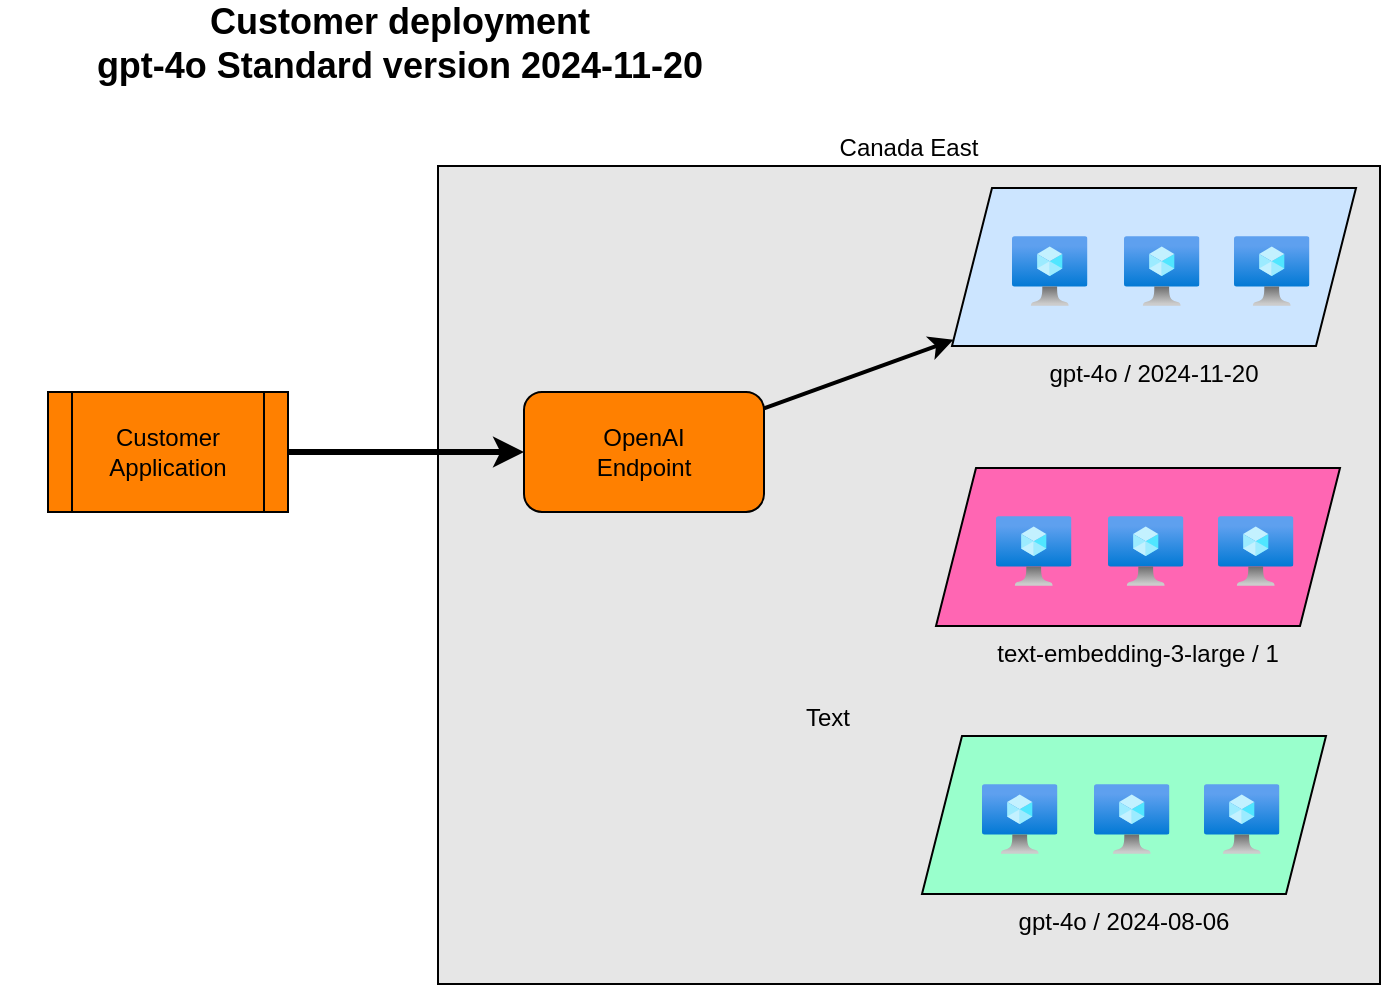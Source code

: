 <mxfile>
    <diagram id="T36c5iZK4-yAz2EWMxFc" name="Page-1">
        <mxGraphModel dx="1057" dy="779" grid="0" gridSize="10" guides="1" tooltips="1" connect="1" arrows="1" fold="1" page="1" pageScale="1" pageWidth="850" pageHeight="1100" background="#ffffff" math="0" shadow="0">
            <root>
                <mxCell id="0"/>
                <mxCell id="1" parent="0"/>
                <mxCell id="39" value="Canada East" style="rounded=0;whiteSpace=wrap;html=1;fillColor=#E6E6E6;strokeColor=#000000;labelPosition=center;verticalLabelPosition=top;align=center;verticalAlign=bottom;fontColor=#000000;" parent="1" vertex="1">
                    <mxGeometry x="229" y="126" width="471" height="409" as="geometry"/>
                </mxCell>
                <mxCell id="60" style="edgeStyle=none;html=1;fontSize=18;fontColor=#000000;strokeColor=#000000;strokeWidth=2;" edge="1" parent="1" source="40" target="43">
                    <mxGeometry relative="1" as="geometry"/>
                </mxCell>
                <mxCell id="40" value="OpenAI&lt;br&gt;Endpoint" style="rounded=1;whiteSpace=wrap;html=1;strokeColor=#000000;fontColor=#000000;fillColor=#FF8000;" parent="1" vertex="1">
                    <mxGeometry x="272" y="239" width="120" height="60" as="geometry"/>
                </mxCell>
                <mxCell id="41" style="edgeStyle=none;html=1;strokeColor=#000000;strokeWidth=3;fontColor=#000000;" parent="1" source="42" target="40" edge="1">
                    <mxGeometry relative="1" as="geometry"/>
                </mxCell>
                <mxCell id="42" value="Customer&lt;br&gt;Application" style="shape=process;whiteSpace=wrap;html=1;backgroundOutline=1;strokeColor=#000000;fontColor=#000000;fillColor=#FF8000;" parent="1" vertex="1">
                    <mxGeometry x="34" y="239" width="120" height="60" as="geometry"/>
                </mxCell>
                <mxCell id="43" value="gpt-4o / 2024-11-20" style="shape=parallelogram;perimeter=parallelogramPerimeter;whiteSpace=wrap;html=1;fixedSize=1;fillColor=#CCE5FF;strokeColor=#000000;fontColor=#000000;labelPosition=center;verticalLabelPosition=bottom;align=center;verticalAlign=top;" parent="1" vertex="1">
                    <mxGeometry x="486" y="137" width="202" height="79" as="geometry"/>
                </mxCell>
                <mxCell id="44" value="" style="aspect=fixed;html=1;points=[];align=center;image;fontSize=12;image=img/lib/azure2/compute/Virtual_Machine.svg;strokeColor=#000000;fontColor=#000000;fillColor=#FF66B3;" parent="1" vertex="1">
                    <mxGeometry x="516" y="161" width="37.73" height="35" as="geometry"/>
                </mxCell>
                <mxCell id="45" value="" style="aspect=fixed;html=1;points=[];align=center;image;fontSize=12;image=img/lib/azure2/compute/Virtual_Machine.svg;strokeColor=#000000;fontColor=#000000;fillColor=#FF66B3;" parent="1" vertex="1">
                    <mxGeometry x="572" y="161" width="37.73" height="35" as="geometry"/>
                </mxCell>
                <mxCell id="46" value="" style="aspect=fixed;html=1;points=[];align=center;image;fontSize=12;image=img/lib/azure2/compute/Virtual_Machine.svg;strokeColor=#000000;fontColor=#000000;fillColor=#FF66B3;" parent="1" vertex="1">
                    <mxGeometry x="627" y="161" width="37.73" height="35" as="geometry"/>
                </mxCell>
                <mxCell id="47" value="text-embedding-3-large / 1" style="shape=parallelogram;perimeter=parallelogramPerimeter;whiteSpace=wrap;html=1;fixedSize=1;fillColor=#FF66B3;strokeColor=#000000;fontColor=#000000;labelPosition=center;verticalLabelPosition=bottom;align=center;verticalAlign=top;" parent="1" vertex="1">
                    <mxGeometry x="478" y="277" width="202" height="79" as="geometry"/>
                </mxCell>
                <mxCell id="48" value="" style="aspect=fixed;html=1;points=[];align=center;image;fontSize=12;image=img/lib/azure2/compute/Virtual_Machine.svg;strokeColor=#000000;fontColor=#000000;fillColor=#FF66B3;" parent="1" vertex="1">
                    <mxGeometry x="508" y="301" width="37.73" height="35" as="geometry"/>
                </mxCell>
                <mxCell id="49" value="" style="aspect=fixed;html=1;points=[];align=center;image;fontSize=12;image=img/lib/azure2/compute/Virtual_Machine.svg;strokeColor=#000000;fontColor=#000000;fillColor=#FF66B3;" parent="1" vertex="1">
                    <mxGeometry x="564" y="301" width="37.73" height="35" as="geometry"/>
                </mxCell>
                <mxCell id="50" value="" style="aspect=fixed;html=1;points=[];align=center;image;fontSize=12;image=img/lib/azure2/compute/Virtual_Machine.svg;strokeColor=#000000;fontColor=#000000;fillColor=#FF66B3;" parent="1" vertex="1">
                    <mxGeometry x="619" y="301" width="37.73" height="35" as="geometry"/>
                </mxCell>
                <mxCell id="51" value="gpt-4o / 2024-08-06" style="shape=parallelogram;perimeter=parallelogramPerimeter;whiteSpace=wrap;html=1;fixedSize=1;fillColor=#99FFCC;strokeColor=#000000;fontColor=#000000;labelPosition=center;verticalLabelPosition=bottom;align=center;verticalAlign=top;" parent="1" vertex="1">
                    <mxGeometry x="471" y="411" width="202" height="79" as="geometry"/>
                </mxCell>
                <mxCell id="52" value="" style="aspect=fixed;html=1;points=[];align=center;image;fontSize=12;image=img/lib/azure2/compute/Virtual_Machine.svg;strokeColor=#000000;fontColor=#000000;fillColor=#FF66B3;" parent="1" vertex="1">
                    <mxGeometry x="501" y="435" width="37.73" height="35" as="geometry"/>
                </mxCell>
                <mxCell id="53" value="" style="aspect=fixed;html=1;points=[];align=center;image;fontSize=12;image=img/lib/azure2/compute/Virtual_Machine.svg;strokeColor=#000000;fontColor=#000000;fillColor=#FF66B3;" parent="1" vertex="1">
                    <mxGeometry x="557" y="435" width="37.73" height="35" as="geometry"/>
                </mxCell>
                <mxCell id="54" value="" style="aspect=fixed;html=1;points=[];align=center;image;fontSize=12;image=img/lib/azure2/compute/Virtual_Machine.svg;strokeColor=#000000;fontColor=#000000;fillColor=#FF66B3;" parent="1" vertex="1">
                    <mxGeometry x="612" y="435" width="37.73" height="35" as="geometry"/>
                </mxCell>
                <mxCell id="58" value="Text" style="text;html=1;strokeColor=none;fillColor=none;align=center;verticalAlign=middle;whiteSpace=wrap;rounded=0;" vertex="1" parent="1">
                    <mxGeometry x="394" y="387" width="60" height="30" as="geometry"/>
                </mxCell>
                <mxCell id="59" value="Customer deployment&lt;br style=&quot;font-size: 18px;&quot;&gt;gpt-4o Standard version 2024-11-20" style="text;html=1;strokeColor=none;fillColor=none;align=center;verticalAlign=middle;whiteSpace=wrap;rounded=0;fontColor=#000000;fontSize=18;fontStyle=1" vertex="1" parent="1">
                    <mxGeometry x="10" y="50" width="400" height="30" as="geometry"/>
                </mxCell>
            </root>
        </mxGraphModel>
    </diagram>
</mxfile>